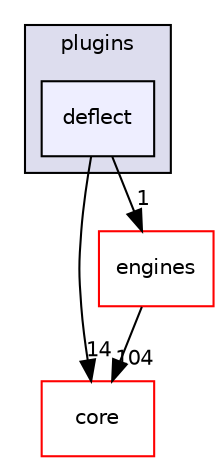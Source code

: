 digraph "platform/plugins/deflect" {
  compound=true
  node [ fontsize="10", fontname="Helvetica"];
  edge [ labelfontsize="10", labelfontname="Helvetica"];
  subgraph clusterdir_1d387e22b704c43dbb0ef2b3b77fabe1 {
    graph [ bgcolor="#ddddee", pencolor="black", label="plugins" fontname="Helvetica", fontsize="10", URL="dir_1d387e22b704c43dbb0ef2b3b77fabe1.html"]
  dir_2c659273cac19c7312efe7fc5518ebb1 [shape=box, label="deflect", style="filled", fillcolor="#eeeeff", pencolor="black", URL="dir_2c659273cac19c7312efe7fc5518ebb1.html"];
  }
  dir_3066efc1f4040d52e90bf8a29ab3f16b [shape=box label="core" fillcolor="white" style="filled" color="red" URL="dir_3066efc1f4040d52e90bf8a29ab3f16b.html"];
  dir_4389f3d2beff546807b6b148625d2759 [shape=box label="engines" fillcolor="white" style="filled" color="red" URL="dir_4389f3d2beff546807b6b148625d2759.html"];
  dir_2c659273cac19c7312efe7fc5518ebb1->dir_3066efc1f4040d52e90bf8a29ab3f16b [headlabel="14", labeldistance=1.5 headhref="dir_000078_000065.html"];
  dir_2c659273cac19c7312efe7fc5518ebb1->dir_4389f3d2beff546807b6b148625d2759 [headlabel="1", labeldistance=1.5 headhref="dir_000078_000073.html"];
  dir_4389f3d2beff546807b6b148625d2759->dir_3066efc1f4040d52e90bf8a29ab3f16b [headlabel="104", labeldistance=1.5 headhref="dir_000073_000065.html"];
}
